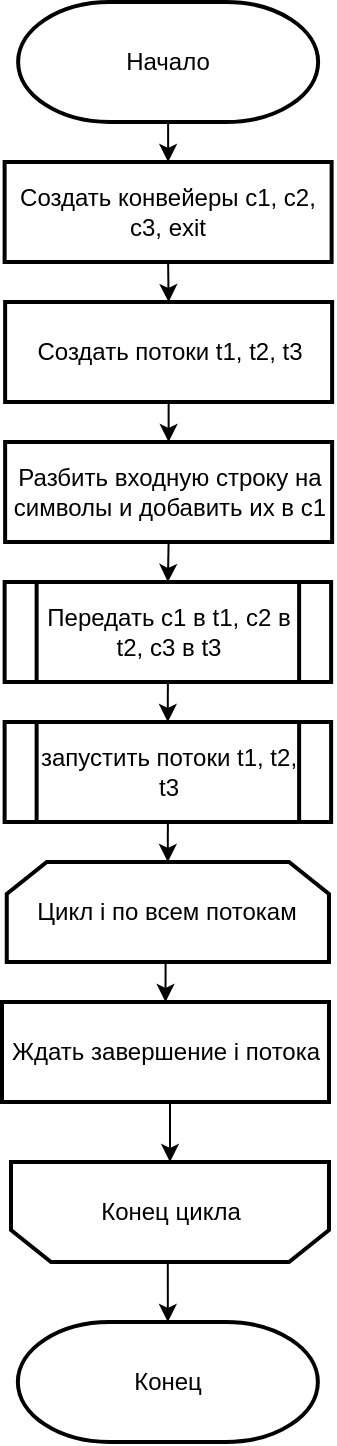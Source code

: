 <mxfile version="20.3.0" type="device" pages="4"><diagram id="E32UIKKo98m_66581oL_" name="Страница 1"><mxGraphModel dx="5688" dy="3428" grid="1" gridSize="10" guides="1" tooltips="1" connect="1" arrows="1" fold="1" page="1" pageScale="1" pageWidth="827" pageHeight="1169" math="0" shadow="0"><root><mxCell id="0"/><mxCell id="1" parent="0"/><mxCell id="l8XOeIo9uRo_1JEXff2n-2" value="Начало" style="strokeWidth=2;html=1;shape=mxgraph.flowchart.terminator;whiteSpace=wrap;" vertex="1" parent="1"><mxGeometry x="339.06" y="40" width="150" height="60" as="geometry"/></mxCell><mxCell id="l8XOeIo9uRo_1JEXff2n-4" style="edgeStyle=orthogonalEdgeStyle;rounded=0;orthogonalLoop=1;jettySize=auto;html=1;exitX=0.5;exitY=1;exitDx=0;exitDy=0;exitPerimeter=0;entryX=0.5;entryY=0;entryDx=0;entryDy=0;" edge="1" parent="1" target="l8XOeIo9uRo_1JEXff2n-6"><mxGeometry relative="1" as="geometry"><mxPoint x="414.06" y="100" as="sourcePoint"/></mxGeometry></mxCell><mxCell id="l8XOeIo9uRo_1JEXff2n-16" style="edgeStyle=orthogonalEdgeStyle;rounded=0;orthogonalLoop=1;jettySize=auto;html=1;exitX=0.5;exitY=1;exitDx=0;exitDy=0;entryX=0.5;entryY=0;entryDx=0;entryDy=0;" edge="1" parent="1" source="l8XOeIo9uRo_1JEXff2n-6" target="l8XOeIo9uRo_1JEXff2n-8"><mxGeometry relative="1" as="geometry"/></mxCell><mxCell id="l8XOeIo9uRo_1JEXff2n-6" value="Создать конвейеры c1, c2, c3, exit" style="rounded=0;whiteSpace=wrap;html=1;absoluteArcSize=1;arcSize=14;strokeWidth=2;" vertex="1" parent="1"><mxGeometry x="332.31" y="120" width="163.5" height="50" as="geometry"/></mxCell><mxCell id="l8XOeIo9uRo_1JEXff2n-18" style="edgeStyle=orthogonalEdgeStyle;rounded=0;orthogonalLoop=1;jettySize=auto;html=1;exitX=0.5;exitY=1;exitDx=0;exitDy=0;entryX=0.5;entryY=0;entryDx=0;entryDy=0;" edge="1" parent="1" source="l8XOeIo9uRo_1JEXff2n-7" target="l8XOeIo9uRo_1JEXff2n-10"><mxGeometry relative="1" as="geometry"/></mxCell><mxCell id="l8XOeIo9uRo_1JEXff2n-7" value="Разбить входную строку на символы и добавить их в c1" style="rounded=0;whiteSpace=wrap;html=1;absoluteArcSize=1;arcSize=14;strokeWidth=2;" vertex="1" parent="1"><mxGeometry x="332.56" y="260" width="163.5" height="50" as="geometry"/></mxCell><mxCell id="l8XOeIo9uRo_1JEXff2n-17" style="edgeStyle=orthogonalEdgeStyle;rounded=0;orthogonalLoop=1;jettySize=auto;html=1;exitX=0.5;exitY=1;exitDx=0;exitDy=0;" edge="1" parent="1" source="l8XOeIo9uRo_1JEXff2n-8" target="l8XOeIo9uRo_1JEXff2n-7"><mxGeometry relative="1" as="geometry"/></mxCell><mxCell id="l8XOeIo9uRo_1JEXff2n-8" value="Создать потоки t1, t2, t3" style="rounded=0;whiteSpace=wrap;html=1;absoluteArcSize=1;arcSize=14;strokeWidth=2;" vertex="1" parent="1"><mxGeometry x="332.56" y="190" width="163.5" height="50" as="geometry"/></mxCell><mxCell id="l8XOeIo9uRo_1JEXff2n-19" style="edgeStyle=orthogonalEdgeStyle;rounded=0;orthogonalLoop=1;jettySize=auto;html=1;exitX=0.5;exitY=1;exitDx=0;exitDy=0;" edge="1" parent="1" source="l8XOeIo9uRo_1JEXff2n-10" target="l8XOeIo9uRo_1JEXff2n-11"><mxGeometry relative="1" as="geometry"/></mxCell><mxCell id="l8XOeIo9uRo_1JEXff2n-10" value="Передать c1 в t1, c2 в t2, c3 в t3" style="shape=process;whiteSpace=wrap;html=1;backgroundOutline=1;strokeWidth=2;" vertex="1" parent="1"><mxGeometry x="332.31" y="330" width="163.25" height="50" as="geometry"/></mxCell><mxCell id="l8XOeIo9uRo_1JEXff2n-20" style="edgeStyle=orthogonalEdgeStyle;rounded=0;orthogonalLoop=1;jettySize=auto;html=1;exitX=0.5;exitY=1;exitDx=0;exitDy=0;" edge="1" parent="1" source="l8XOeIo9uRo_1JEXff2n-11" target="l8XOeIo9uRo_1JEXff2n-12"><mxGeometry relative="1" as="geometry"/></mxCell><mxCell id="l8XOeIo9uRo_1JEXff2n-11" value="запустить потоки t1, t2, t3" style="shape=process;whiteSpace=wrap;html=1;backgroundOutline=1;strokeWidth=2;" vertex="1" parent="1"><mxGeometry x="332.31" y="400" width="163.25" height="50" as="geometry"/></mxCell><mxCell id="l8XOeIo9uRo_1JEXff2n-21" style="edgeStyle=orthogonalEdgeStyle;rounded=0;orthogonalLoop=1;jettySize=auto;html=1;exitX=0.5;exitY=1;exitDx=0;exitDy=0;entryX=0.5;entryY=0;entryDx=0;entryDy=0;" edge="1" parent="1" source="l8XOeIo9uRo_1JEXff2n-12" target="l8XOeIo9uRo_1JEXff2n-14"><mxGeometry relative="1" as="geometry"/></mxCell><mxCell id="l8XOeIo9uRo_1JEXff2n-12" value="Цикл i по всем потокам" style="shape=loopLimit;whiteSpace=wrap;html=1;strokeWidth=2;direction=east;" vertex="1" parent="1"><mxGeometry x="333.38" y="470" width="161.12" height="50" as="geometry"/></mxCell><mxCell id="l8XOeIo9uRo_1JEXff2n-23" style="edgeStyle=orthogonalEdgeStyle;rounded=0;orthogonalLoop=1;jettySize=auto;html=1;exitX=0.5;exitY=0;exitDx=0;exitDy=0;entryX=0.5;entryY=0;entryDx=0;entryDy=0;entryPerimeter=0;" edge="1" parent="1" source="l8XOeIo9uRo_1JEXff2n-13" target="l8XOeIo9uRo_1JEXff2n-15"><mxGeometry relative="1" as="geometry"/></mxCell><mxCell id="l8XOeIo9uRo_1JEXff2n-13" value="Конец цикла" style="shape=loopLimit;whiteSpace=wrap;html=1;strokeWidth=2;direction=west;" vertex="1" parent="1"><mxGeometry x="335.5" y="620" width="159" height="50" as="geometry"/></mxCell><mxCell id="l8XOeIo9uRo_1JEXff2n-22" style="edgeStyle=orthogonalEdgeStyle;rounded=0;orthogonalLoop=1;jettySize=auto;html=1;exitX=0.5;exitY=1;exitDx=0;exitDy=0;entryX=0.5;entryY=1;entryDx=0;entryDy=0;" edge="1" parent="1" source="l8XOeIo9uRo_1JEXff2n-14" target="l8XOeIo9uRo_1JEXff2n-13"><mxGeometry relative="1" as="geometry"/></mxCell><mxCell id="l8XOeIo9uRo_1JEXff2n-14" value="Ждать завершение i потока" style="rounded=0;whiteSpace=wrap;html=1;absoluteArcSize=1;arcSize=14;strokeWidth=2;" vertex="1" parent="1"><mxGeometry x="331" y="540" width="163.5" height="50" as="geometry"/></mxCell><mxCell id="l8XOeIo9uRo_1JEXff2n-15" value="Конец" style="strokeWidth=2;html=1;shape=mxgraph.flowchart.terminator;whiteSpace=wrap;" vertex="1" parent="1"><mxGeometry x="338.93" y="700" width="150" height="60" as="geometry"/></mxCell></root></mxGraphModel></diagram><diagram id="MhUAc0QFXdBMwBmyqnd-" name="Страница 2"><mxGraphModel dx="4063" dy="1280" grid="1" gridSize="10" guides="1" tooltips="1" connect="1" arrows="1" fold="1" page="1" pageScale="1" pageWidth="827" pageHeight="1169" math="0" shadow="0"><root><mxCell id="0"/><mxCell id="1" parent="0"/><mxCell id="H8RCMjFW6pJNiMV5TP0Z-1" style="edgeStyle=orthogonalEdgeStyle;rounded=0;orthogonalLoop=1;jettySize=auto;html=1;exitX=0;exitY=0.5;exitDx=0;exitDy=0;exitPerimeter=0;entryX=0.5;entryY=0;entryDx=0;entryDy=0;entryPerimeter=0;" edge="1" parent="1" source="H8RCMjFW6pJNiMV5TP0Z-3" target="H8RCMjFW6pJNiMV5TP0Z-27"><mxGeometry relative="1" as="geometry"><mxPoint x="110" y="2161.765" as="targetPoint"/><Array as="points"><mxPoint x="150" y="1405"/><mxPoint x="150" y="2140"/><mxPoint x="255" y="2140"/></Array></mxGeometry></mxCell><mxCell id="H8RCMjFW6pJNiMV5TP0Z-2" style="edgeStyle=orthogonalEdgeStyle;rounded=0;orthogonalLoop=1;jettySize=auto;html=1;exitX=1;exitY=0.5;exitDx=0;exitDy=0;exitPerimeter=0;entryX=0.5;entryY=0;entryDx=0;entryDy=0;" edge="1" parent="1" source="H8RCMjFW6pJNiMV5TP0Z-3" target="H8RCMjFW6pJNiMV5TP0Z-15"><mxGeometry relative="1" as="geometry"/></mxCell><mxCell id="H8RCMjFW6pJNiMV5TP0Z-3" value="state = 1?" style="strokeWidth=2;html=1;shape=mxgraph.flowchart.decision;whiteSpace=wrap;" vertex="1" parent="1"><mxGeometry x="170.1" y="1370" width="160.19" height="70" as="geometry"/></mxCell><mxCell id="H8RCMjFW6pJNiMV5TP0Z-4" style="edgeStyle=orthogonalEdgeStyle;rounded=0;orthogonalLoop=1;jettySize=auto;html=1;exitX=0.5;exitY=1;exitDx=0;exitDy=0;exitPerimeter=0;entryX=0.5;entryY=0;entryDx=0;entryDy=0;" edge="1" parent="1" source="H8RCMjFW6pJNiMV5TP0Z-5" target="H8RCMjFW6pJNiMV5TP0Z-7"><mxGeometry relative="1" as="geometry"/></mxCell><mxCell id="H8RCMjFW6pJNiMV5TP0Z-5" value="Начало" style="strokeWidth=2;html=1;shape=mxgraph.flowchart.terminator;whiteSpace=wrap;" vertex="1" parent="1"><mxGeometry x="174.25" y="1190" width="150" height="60" as="geometry"/></mxCell><mxCell id="H8RCMjFW6pJNiMV5TP0Z-6" style="edgeStyle=orthogonalEdgeStyle;rounded=0;orthogonalLoop=1;jettySize=auto;html=1;exitX=0.5;exitY=1;exitDx=0;exitDy=0;entryX=0.5;entryY=0;entryDx=0;entryDy=0;entryPerimeter=0;" edge="1" parent="1" source="H8RCMjFW6pJNiMV5TP0Z-7" target="H8RCMjFW6pJNiMV5TP0Z-3"><mxGeometry relative="1" as="geometry"/></mxCell><mxCell id="H8RCMjFW6pJNiMV5TP0Z-7" value="state = 1, с1, c2" style="rounded=0;whiteSpace=wrap;html=1;absoluteArcSize=1;arcSize=14;strokeWidth=2;" vertex="1" parent="1"><mxGeometry x="168.45" y="1280" width="163.5" height="50" as="geometry"/></mxCell><mxCell id="H8RCMjFW6pJNiMV5TP0Z-8" style="edgeStyle=orthogonalEdgeStyle;rounded=0;orthogonalLoop=1;jettySize=auto;html=1;exitX=0.5;exitY=1;exitDx=0;exitDy=0;" edge="1" parent="1" source="H8RCMjFW6pJNiMV5TP0Z-9" target="H8RCMjFW6pJNiMV5TP0Z-17"><mxGeometry relative="1" as="geometry"/></mxCell><mxCell id="H8RCMjFW6pJNiMV5TP0Z-9" value="Получить элемент из очереди" style="shape=process;whiteSpace=wrap;html=1;backgroundOutline=1;strokeWidth=2;" vertex="1" parent="1"><mxGeometry x="317" y="1500" width="163.25" height="50" as="geometry"/></mxCell><mxCell id="H8RCMjFW6pJNiMV5TP0Z-10" style="edgeStyle=orthogonalEdgeStyle;rounded=0;orthogonalLoop=1;jettySize=auto;html=1;exitX=0.5;exitY=1;exitDx=0;exitDy=0;" edge="1" parent="1" source="H8RCMjFW6pJNiMV5TP0Z-11"><mxGeometry relative="1" as="geometry"><mxPoint x="400" y="1820" as="targetPoint"/></mxGeometry></mxCell><mxCell id="H8RCMjFW6pJNiMV5TP0Z-11" value="Обработать элемент шифром Цезаря" style="shape=process;whiteSpace=wrap;html=1;backgroundOutline=1;strokeWidth=2;" vertex="1" parent="1"><mxGeometry x="186.75" y="1729" width="163.25" height="50" as="geometry"/></mxCell><mxCell id="H8RCMjFW6pJNiMV5TP0Z-12" style="edgeStyle=orthogonalEdgeStyle;rounded=0;orthogonalLoop=1;jettySize=auto;html=1;exitX=0.5;exitY=1;exitDx=0;exitDy=0;" edge="1" parent="1" source="H8RCMjFW6pJNiMV5TP0Z-13" target="H8RCMjFW6pJNiMV5TP0Z-26"><mxGeometry relative="1" as="geometry"/></mxCell><mxCell id="H8RCMjFW6pJNiMV5TP0Z-13" value="Добавить элемент в c2" style="shape=process;whiteSpace=wrap;html=1;backgroundOutline=1;strokeWidth=2;" vertex="1" parent="1"><mxGeometry x="317" y="1910" width="163.25" height="50" as="geometry"/></mxCell><mxCell id="H8RCMjFW6pJNiMV5TP0Z-14" style="edgeStyle=orthogonalEdgeStyle;rounded=0;orthogonalLoop=1;jettySize=auto;html=1;exitX=0.5;exitY=1;exitDx=0;exitDy=0;entryX=0.5;entryY=0;entryDx=0;entryDy=0;" edge="1" parent="1" source="H8RCMjFW6pJNiMV5TP0Z-15" target="H8RCMjFW6pJNiMV5TP0Z-9"><mxGeometry relative="1" as="geometry"/></mxCell><mxCell id="H8RCMjFW6pJNiMV5TP0Z-15" value="Заблокировать c1" style="shape=process;whiteSpace=wrap;html=1;backgroundOutline=1;strokeWidth=2;" vertex="1" parent="1"><mxGeometry x="317" y="1430" width="163.25" height="50" as="geometry"/></mxCell><mxCell id="H8RCMjFW6pJNiMV5TP0Z-16" style="edgeStyle=orthogonalEdgeStyle;rounded=0;orthogonalLoop=1;jettySize=auto;html=1;exitX=0.5;exitY=1;exitDx=0;exitDy=0;entryX=0.5;entryY=0;entryDx=0;entryDy=0;entryPerimeter=0;" edge="1" parent="1" source="H8RCMjFW6pJNiMV5TP0Z-17" target="H8RCMjFW6pJNiMV5TP0Z-20"><mxGeometry relative="1" as="geometry"/></mxCell><mxCell id="H8RCMjFW6pJNiMV5TP0Z-17" value="разблокировать c1" style="shape=process;whiteSpace=wrap;html=1;backgroundOutline=1;strokeWidth=2;" vertex="1" parent="1"><mxGeometry x="317" y="1570" width="163.25" height="50" as="geometry"/></mxCell><mxCell id="H8RCMjFW6pJNiMV5TP0Z-18" style="edgeStyle=orthogonalEdgeStyle;rounded=0;orthogonalLoop=1;jettySize=auto;html=1;exitX=1;exitY=0.5;exitDx=0;exitDy=0;exitPerimeter=0;entryX=0.5;entryY=0;entryDx=0;entryDy=0;" edge="1" parent="1" source="H8RCMjFW6pJNiMV5TP0Z-20" target="H8RCMjFW6pJNiMV5TP0Z-22"><mxGeometry relative="1" as="geometry"/></mxCell><mxCell id="H8RCMjFW6pJNiMV5TP0Z-19" style="edgeStyle=orthogonalEdgeStyle;rounded=0;orthogonalLoop=1;jettySize=auto;html=1;exitX=0;exitY=0.5;exitDx=0;exitDy=0;exitPerimeter=0;" edge="1" parent="1" source="H8RCMjFW6pJNiMV5TP0Z-20" target="H8RCMjFW6pJNiMV5TP0Z-11"><mxGeometry relative="1" as="geometry"/></mxCell><mxCell id="H8RCMjFW6pJNiMV5TP0Z-20" value="Полученный элемент последний?" style="strokeWidth=2;html=1;shape=mxgraph.flowchart.decision;whiteSpace=wrap;" vertex="1" parent="1"><mxGeometry x="317" y="1649" width="172.87" height="80" as="geometry"/></mxCell><mxCell id="H8RCMjFW6pJNiMV5TP0Z-21" style="edgeStyle=orthogonalEdgeStyle;rounded=0;orthogonalLoop=1;jettySize=auto;html=1;exitX=0.5;exitY=1;exitDx=0;exitDy=0;entryX=0.5;entryY=0;entryDx=0;entryDy=0;" edge="1" parent="1" source="H8RCMjFW6pJNiMV5TP0Z-22" target="H8RCMjFW6pJNiMV5TP0Z-24"><mxGeometry relative="1" as="geometry"/></mxCell><mxCell id="H8RCMjFW6pJNiMV5TP0Z-22" value="state = 0" style="rounded=0;whiteSpace=wrap;html=1;absoluteArcSize=1;arcSize=14;strokeWidth=2;" vertex="1" parent="1"><mxGeometry x="450" y="1729" width="163.5" height="50" as="geometry"/></mxCell><mxCell id="H8RCMjFW6pJNiMV5TP0Z-23" style="edgeStyle=orthogonalEdgeStyle;rounded=0;orthogonalLoop=1;jettySize=auto;html=1;exitX=0.5;exitY=1;exitDx=0;exitDy=0;entryX=0.5;entryY=0;entryDx=0;entryDy=0;" edge="1" parent="1" source="H8RCMjFW6pJNiMV5TP0Z-24" target="H8RCMjFW6pJNiMV5TP0Z-13"><mxGeometry relative="1" as="geometry"/></mxCell><mxCell id="H8RCMjFW6pJNiMV5TP0Z-24" value="Заблокировать c2" style="shape=process;whiteSpace=wrap;html=1;backgroundOutline=1;strokeWidth=2;" vertex="1" parent="1"><mxGeometry x="317" y="1820" width="163.25" height="50" as="geometry"/></mxCell><mxCell id="H8RCMjFW6pJNiMV5TP0Z-25" style="edgeStyle=orthogonalEdgeStyle;rounded=0;orthogonalLoop=1;jettySize=auto;html=1;exitX=0.5;exitY=1;exitDx=0;exitDy=0;" edge="1" parent="1" source="H8RCMjFW6pJNiMV5TP0Z-26"><mxGeometry relative="1" as="geometry"><mxPoint x="250" y="1350" as="targetPoint"/><Array as="points"><mxPoint x="399" y="2060"/><mxPoint x="640" y="2060"/><mxPoint x="640" y="1350"/></Array></mxGeometry></mxCell><mxCell id="H8RCMjFW6pJNiMV5TP0Z-26" value="разблокировать c2" style="shape=process;whiteSpace=wrap;html=1;backgroundOutline=1;strokeWidth=2;" vertex="1" parent="1"><mxGeometry x="317" y="1990" width="163.25" height="50" as="geometry"/></mxCell><mxCell id="H8RCMjFW6pJNiMV5TP0Z-27" value="Конец" style="strokeWidth=2;html=1;shape=mxgraph.flowchart.terminator;whiteSpace=wrap;" vertex="1" parent="1"><mxGeometry x="180.29" y="2210" width="150" height="60" as="geometry"/></mxCell></root></mxGraphModel></diagram><diagram id="-5kFd5zUdh4FCLtJvI7W" name="Страница 3"><mxGraphModel dx="4890" dy="1280" grid="1" gridSize="10" guides="1" tooltips="1" connect="1" arrows="1" fold="1" page="1" pageScale="1" pageWidth="827" pageHeight="1169" math="0" shadow="0"><root><mxCell id="0"/><mxCell id="1" parent="0"/><mxCell id="ERbgzGPYonxX2QDDKNHL-1" style="edgeStyle=orthogonalEdgeStyle;rounded=0;orthogonalLoop=1;jettySize=auto;html=1;exitX=0;exitY=0.5;exitDx=0;exitDy=0;exitPerimeter=0;entryX=0.5;entryY=0;entryDx=0;entryDy=0;entryPerimeter=0;" edge="1" parent="1" source="ERbgzGPYonxX2QDDKNHL-3" target="ERbgzGPYonxX2QDDKNHL-27"><mxGeometry relative="1" as="geometry"><mxPoint x="-680" y="2161.765" as="targetPoint"/><Array as="points"><mxPoint x="-640" y="1405"/><mxPoint x="-640" y="2140"/><mxPoint x="-535" y="2140"/></Array></mxGeometry></mxCell><mxCell id="ERbgzGPYonxX2QDDKNHL-2" style="edgeStyle=orthogonalEdgeStyle;rounded=0;orthogonalLoop=1;jettySize=auto;html=1;exitX=1;exitY=0.5;exitDx=0;exitDy=0;exitPerimeter=0;entryX=0.5;entryY=0;entryDx=0;entryDy=0;" edge="1" parent="1" source="ERbgzGPYonxX2QDDKNHL-3" target="ERbgzGPYonxX2QDDKNHL-15"><mxGeometry relative="1" as="geometry"/></mxCell><mxCell id="ERbgzGPYonxX2QDDKNHL-3" value="state = 1?" style="strokeWidth=2;html=1;shape=mxgraph.flowchart.decision;whiteSpace=wrap;" vertex="1" parent="1"><mxGeometry x="-619.9" y="1370" width="160.19" height="70" as="geometry"/></mxCell><mxCell id="ERbgzGPYonxX2QDDKNHL-4" style="edgeStyle=orthogonalEdgeStyle;rounded=0;orthogonalLoop=1;jettySize=auto;html=1;exitX=0.5;exitY=1;exitDx=0;exitDy=0;exitPerimeter=0;entryX=0.5;entryY=0;entryDx=0;entryDy=0;" edge="1" parent="1" source="ERbgzGPYonxX2QDDKNHL-5" target="ERbgzGPYonxX2QDDKNHL-7"><mxGeometry relative="1" as="geometry"/></mxCell><mxCell id="ERbgzGPYonxX2QDDKNHL-5" value="Начало" style="strokeWidth=2;html=1;shape=mxgraph.flowchart.terminator;whiteSpace=wrap;" vertex="1" parent="1"><mxGeometry x="-615.75" y="1190" width="150" height="60" as="geometry"/></mxCell><mxCell id="ERbgzGPYonxX2QDDKNHL-6" style="edgeStyle=orthogonalEdgeStyle;rounded=0;orthogonalLoop=1;jettySize=auto;html=1;exitX=0.5;exitY=1;exitDx=0;exitDy=0;entryX=0.5;entryY=0;entryDx=0;entryDy=0;entryPerimeter=0;" edge="1" parent="1" source="ERbgzGPYonxX2QDDKNHL-7" target="ERbgzGPYonxX2QDDKNHL-3"><mxGeometry relative="1" as="geometry"/></mxCell><mxCell id="ERbgzGPYonxX2QDDKNHL-7" value="state = 1, с3, exit" style="rounded=0;whiteSpace=wrap;html=1;absoluteArcSize=1;arcSize=14;strokeWidth=2;" vertex="1" parent="1"><mxGeometry x="-621.56" y="1270" width="163.5" height="50" as="geometry"/></mxCell><mxCell id="ERbgzGPYonxX2QDDKNHL-8" style="edgeStyle=orthogonalEdgeStyle;rounded=0;orthogonalLoop=1;jettySize=auto;html=1;exitX=0.5;exitY=1;exitDx=0;exitDy=0;" edge="1" parent="1" source="ERbgzGPYonxX2QDDKNHL-9" target="ERbgzGPYonxX2QDDKNHL-17"><mxGeometry relative="1" as="geometry"/></mxCell><mxCell id="ERbgzGPYonxX2QDDKNHL-9" value="Получить элемент из очереди" style="shape=process;whiteSpace=wrap;html=1;backgroundOutline=1;strokeWidth=2;" vertex="1" parent="1"><mxGeometry x="-473" y="1500" width="163.25" height="50" as="geometry"/></mxCell><mxCell id="ERbgzGPYonxX2QDDKNHL-10" style="edgeStyle=orthogonalEdgeStyle;rounded=0;orthogonalLoop=1;jettySize=auto;html=1;exitX=0.5;exitY=1;exitDx=0;exitDy=0;" edge="1" parent="1" source="ERbgzGPYonxX2QDDKNHL-11"><mxGeometry relative="1" as="geometry"><mxPoint x="-390" y="1820.0" as="targetPoint"/></mxGeometry></mxCell><mxCell id="ERbgzGPYonxX2QDDKNHL-11" value="Обработать элемент шифром Цезаря" style="shape=process;whiteSpace=wrap;html=1;backgroundOutline=1;strokeWidth=2;" vertex="1" parent="1"><mxGeometry x="-603.25" y="1729" width="163.25" height="50" as="geometry"/></mxCell><mxCell id="ERbgzGPYonxX2QDDKNHL-12" style="edgeStyle=orthogonalEdgeStyle;rounded=0;orthogonalLoop=1;jettySize=auto;html=1;exitX=0.5;exitY=1;exitDx=0;exitDy=0;" edge="1" parent="1" source="ERbgzGPYonxX2QDDKNHL-13" target="ERbgzGPYonxX2QDDKNHL-26"><mxGeometry relative="1" as="geometry"/></mxCell><mxCell id="ERbgzGPYonxX2QDDKNHL-13" value="Добавить элемент в exit" style="shape=process;whiteSpace=wrap;html=1;backgroundOutline=1;strokeWidth=2;" vertex="1" parent="1"><mxGeometry x="-473" y="1910" width="163.25" height="50" as="geometry"/></mxCell><mxCell id="ERbgzGPYonxX2QDDKNHL-14" style="edgeStyle=orthogonalEdgeStyle;rounded=0;orthogonalLoop=1;jettySize=auto;html=1;exitX=0.5;exitY=1;exitDx=0;exitDy=0;entryX=0.5;entryY=0;entryDx=0;entryDy=0;" edge="1" parent="1" source="ERbgzGPYonxX2QDDKNHL-15" target="ERbgzGPYonxX2QDDKNHL-9"><mxGeometry relative="1" as="geometry"/></mxCell><mxCell id="ERbgzGPYonxX2QDDKNHL-15" value="Заблокировать c3" style="shape=process;whiteSpace=wrap;html=1;backgroundOutline=1;strokeWidth=2;" vertex="1" parent="1"><mxGeometry x="-473" y="1430" width="163.25" height="50" as="geometry"/></mxCell><mxCell id="ERbgzGPYonxX2QDDKNHL-16" style="edgeStyle=orthogonalEdgeStyle;rounded=0;orthogonalLoop=1;jettySize=auto;html=1;exitX=0.5;exitY=1;exitDx=0;exitDy=0;entryX=0.5;entryY=0;entryDx=0;entryDy=0;entryPerimeter=0;" edge="1" parent="1" source="ERbgzGPYonxX2QDDKNHL-17" target="ERbgzGPYonxX2QDDKNHL-20"><mxGeometry relative="1" as="geometry"/></mxCell><mxCell id="ERbgzGPYonxX2QDDKNHL-17" value="разблокировать c3" style="shape=process;whiteSpace=wrap;html=1;backgroundOutline=1;strokeWidth=2;" vertex="1" parent="1"><mxGeometry x="-473" y="1570" width="163.25" height="50" as="geometry"/></mxCell><mxCell id="ERbgzGPYonxX2QDDKNHL-18" style="edgeStyle=orthogonalEdgeStyle;rounded=0;orthogonalLoop=1;jettySize=auto;html=1;exitX=1;exitY=0.5;exitDx=0;exitDy=0;exitPerimeter=0;entryX=0.5;entryY=0;entryDx=0;entryDy=0;" edge="1" parent="1" source="ERbgzGPYonxX2QDDKNHL-20" target="ERbgzGPYonxX2QDDKNHL-22"><mxGeometry relative="1" as="geometry"/></mxCell><mxCell id="ERbgzGPYonxX2QDDKNHL-19" style="edgeStyle=orthogonalEdgeStyle;rounded=0;orthogonalLoop=1;jettySize=auto;html=1;exitX=0;exitY=0.5;exitDx=0;exitDy=0;exitPerimeter=0;" edge="1" parent="1" source="ERbgzGPYonxX2QDDKNHL-20" target="ERbgzGPYonxX2QDDKNHL-11"><mxGeometry relative="1" as="geometry"/></mxCell><mxCell id="ERbgzGPYonxX2QDDKNHL-20" value="Полученный элемент последний?" style="strokeWidth=2;html=1;shape=mxgraph.flowchart.decision;whiteSpace=wrap;" vertex="1" parent="1"><mxGeometry x="-473" y="1649" width="172.87" height="80" as="geometry"/></mxCell><mxCell id="ERbgzGPYonxX2QDDKNHL-21" style="edgeStyle=orthogonalEdgeStyle;rounded=0;orthogonalLoop=1;jettySize=auto;html=1;exitX=0.5;exitY=1;exitDx=0;exitDy=0;entryX=0.5;entryY=0;entryDx=0;entryDy=0;" edge="1" parent="1" source="ERbgzGPYonxX2QDDKNHL-22" target="ERbgzGPYonxX2QDDKNHL-24"><mxGeometry relative="1" as="geometry"/></mxCell><mxCell id="ERbgzGPYonxX2QDDKNHL-22" value="state = 0" style="rounded=0;whiteSpace=wrap;html=1;absoluteArcSize=1;arcSize=14;strokeWidth=2;" vertex="1" parent="1"><mxGeometry x="-340" y="1729" width="163.5" height="50" as="geometry"/></mxCell><mxCell id="ERbgzGPYonxX2QDDKNHL-23" style="edgeStyle=orthogonalEdgeStyle;rounded=0;orthogonalLoop=1;jettySize=auto;html=1;exitX=0.5;exitY=1;exitDx=0;exitDy=0;entryX=0.5;entryY=0;entryDx=0;entryDy=0;" edge="1" parent="1" source="ERbgzGPYonxX2QDDKNHL-24" target="ERbgzGPYonxX2QDDKNHL-13"><mxGeometry relative="1" as="geometry"/></mxCell><mxCell id="ERbgzGPYonxX2QDDKNHL-24" value="Заблокировать exit" style="shape=process;whiteSpace=wrap;html=1;backgroundOutline=1;strokeWidth=2;" vertex="1" parent="1"><mxGeometry x="-473" y="1820" width="163.25" height="50" as="geometry"/></mxCell><mxCell id="ERbgzGPYonxX2QDDKNHL-25" style="edgeStyle=orthogonalEdgeStyle;rounded=0;orthogonalLoop=1;jettySize=auto;html=1;exitX=0.5;exitY=1;exitDx=0;exitDy=0;" edge="1" parent="1" source="ERbgzGPYonxX2QDDKNHL-26"><mxGeometry relative="1" as="geometry"><mxPoint x="-540" y="1350" as="targetPoint"/><Array as="points"><mxPoint x="-391" y="2060"/><mxPoint x="-140" y="2060"/><mxPoint x="-140" y="1350"/></Array></mxGeometry></mxCell><mxCell id="ERbgzGPYonxX2QDDKNHL-26" value="разблокировать exit" style="shape=process;whiteSpace=wrap;html=1;backgroundOutline=1;strokeWidth=2;" vertex="1" parent="1"><mxGeometry x="-473" y="1990" width="163.25" height="50" as="geometry"/></mxCell><mxCell id="ERbgzGPYonxX2QDDKNHL-27" value="Конец" style="strokeWidth=2;html=1;shape=mxgraph.flowchart.terminator;whiteSpace=wrap;" vertex="1" parent="1"><mxGeometry x="-609.71" y="2210" width="150" height="60" as="geometry"/></mxCell></root></mxGraphModel></diagram><diagram id="pdBjDbfJWjyv_1PQwFgK" name="Страница 4"><mxGraphModel dx="3412" dy="1558" grid="1" gridSize="10" guides="1" tooltips="1" connect="1" arrows="1" fold="1" page="1" pageScale="1" pageWidth="827" pageHeight="1169" math="0" shadow="0"><root><mxCell id="0"/><mxCell id="1" parent="0"/><mxCell id="dUZHdzLB4QWYLysAkPuP-1" style="edgeStyle=orthogonalEdgeStyle;rounded=0;orthogonalLoop=1;jettySize=auto;html=1;exitX=0;exitY=0.5;exitDx=0;exitDy=0;exitPerimeter=0;entryX=0.5;entryY=0;entryDx=0;entryDy=0;entryPerimeter=0;" edge="1" parent="1" source="dUZHdzLB4QWYLysAkPuP-3" target="dUZHdzLB4QWYLysAkPuP-27"><mxGeometry relative="1" as="geometry"><mxPoint x="-740" y="1051.765" as="targetPoint"/><Array as="points"><mxPoint x="-700" y="295"/><mxPoint x="-700" y="1030"/><mxPoint x="-595" y="1030"/></Array></mxGeometry></mxCell><mxCell id="dUZHdzLB4QWYLysAkPuP-2" style="edgeStyle=orthogonalEdgeStyle;rounded=0;orthogonalLoop=1;jettySize=auto;html=1;exitX=1;exitY=0.5;exitDx=0;exitDy=0;exitPerimeter=0;entryX=0.5;entryY=0;entryDx=0;entryDy=0;" edge="1" parent="1" source="dUZHdzLB4QWYLysAkPuP-3" target="dUZHdzLB4QWYLysAkPuP-15"><mxGeometry relative="1" as="geometry"/></mxCell><mxCell id="dUZHdzLB4QWYLysAkPuP-3" value="state = 1?" style="strokeWidth=2;html=1;shape=mxgraph.flowchart.decision;whiteSpace=wrap;" vertex="1" parent="1"><mxGeometry x="-679.9" y="260" width="160.19" height="70" as="geometry"/></mxCell><mxCell id="dUZHdzLB4QWYLysAkPuP-4" style="edgeStyle=orthogonalEdgeStyle;rounded=0;orthogonalLoop=1;jettySize=auto;html=1;exitX=0.5;exitY=1;exitDx=0;exitDy=0;exitPerimeter=0;entryX=0.5;entryY=0;entryDx=0;entryDy=0;" edge="1" parent="1" source="dUZHdzLB4QWYLysAkPuP-5" target="dUZHdzLB4QWYLysAkPuP-7"><mxGeometry relative="1" as="geometry"/></mxCell><mxCell id="dUZHdzLB4QWYLysAkPuP-5" value="Начало" style="strokeWidth=2;html=1;shape=mxgraph.flowchart.terminator;whiteSpace=wrap;" vertex="1" parent="1"><mxGeometry x="-675.75" y="80" width="150" height="60" as="geometry"/></mxCell><mxCell id="dUZHdzLB4QWYLysAkPuP-6" style="edgeStyle=orthogonalEdgeStyle;rounded=0;orthogonalLoop=1;jettySize=auto;html=1;exitX=0.5;exitY=1;exitDx=0;exitDy=0;entryX=0.5;entryY=0;entryDx=0;entryDy=0;entryPerimeter=0;" edge="1" parent="1" source="dUZHdzLB4QWYLysAkPuP-7" target="dUZHdzLB4QWYLysAkPuP-3"><mxGeometry relative="1" as="geometry"/></mxCell><mxCell id="dUZHdzLB4QWYLysAkPuP-7" value="state = 1, с2, c3" style="rounded=0;whiteSpace=wrap;html=1;absoluteArcSize=1;arcSize=14;strokeWidth=2;" vertex="1" parent="1"><mxGeometry x="-681.56" y="160" width="163.5" height="50" as="geometry"/></mxCell><mxCell id="dUZHdzLB4QWYLysAkPuP-8" style="edgeStyle=orthogonalEdgeStyle;rounded=0;orthogonalLoop=1;jettySize=auto;html=1;exitX=0.5;exitY=1;exitDx=0;exitDy=0;" edge="1" parent="1" source="dUZHdzLB4QWYLysAkPuP-9" target="dUZHdzLB4QWYLysAkPuP-17"><mxGeometry relative="1" as="geometry"/></mxCell><mxCell id="dUZHdzLB4QWYLysAkPuP-9" value="Получить элемент из очереди" style="shape=process;whiteSpace=wrap;html=1;backgroundOutline=1;strokeWidth=2;" vertex="1" parent="1"><mxGeometry x="-533" y="390" width="163.25" height="50" as="geometry"/></mxCell><mxCell id="dUZHdzLB4QWYLysAkPuP-10" style="edgeStyle=orthogonalEdgeStyle;rounded=0;orthogonalLoop=1;jettySize=auto;html=1;exitX=0.5;exitY=1;exitDx=0;exitDy=0;" edge="1" parent="1" source="dUZHdzLB4QWYLysAkPuP-11"><mxGeometry relative="1" as="geometry"><mxPoint x="-450" y="710.0" as="targetPoint"/></mxGeometry></mxCell><mxCell id="dUZHdzLB4QWYLysAkPuP-11" value="Обработать элемент XRO шифром&amp;nbsp;" style="shape=process;whiteSpace=wrap;html=1;backgroundOutline=1;strokeWidth=2;" vertex="1" parent="1"><mxGeometry x="-663.25" y="619" width="163.25" height="50" as="geometry"/></mxCell><mxCell id="dUZHdzLB4QWYLysAkPuP-12" style="edgeStyle=orthogonalEdgeStyle;rounded=0;orthogonalLoop=1;jettySize=auto;html=1;exitX=0.5;exitY=1;exitDx=0;exitDy=0;" edge="1" parent="1" source="dUZHdzLB4QWYLysAkPuP-13" target="dUZHdzLB4QWYLysAkPuP-26"><mxGeometry relative="1" as="geometry"/></mxCell><mxCell id="dUZHdzLB4QWYLysAkPuP-13" value="Добавить элемент в c3" style="shape=process;whiteSpace=wrap;html=1;backgroundOutline=1;strokeWidth=2;" vertex="1" parent="1"><mxGeometry x="-533" y="800" width="163.25" height="50" as="geometry"/></mxCell><mxCell id="dUZHdzLB4QWYLysAkPuP-14" style="edgeStyle=orthogonalEdgeStyle;rounded=0;orthogonalLoop=1;jettySize=auto;html=1;exitX=0.5;exitY=1;exitDx=0;exitDy=0;entryX=0.5;entryY=0;entryDx=0;entryDy=0;" edge="1" parent="1" source="dUZHdzLB4QWYLysAkPuP-15" target="dUZHdzLB4QWYLysAkPuP-9"><mxGeometry relative="1" as="geometry"/></mxCell><mxCell id="dUZHdzLB4QWYLysAkPuP-15" value="Заблокировать c2" style="shape=process;whiteSpace=wrap;html=1;backgroundOutline=1;strokeWidth=2;" vertex="1" parent="1"><mxGeometry x="-533" y="320" width="163.25" height="50" as="geometry"/></mxCell><mxCell id="dUZHdzLB4QWYLysAkPuP-16" style="edgeStyle=orthogonalEdgeStyle;rounded=0;orthogonalLoop=1;jettySize=auto;html=1;exitX=0.5;exitY=1;exitDx=0;exitDy=0;entryX=0.5;entryY=0;entryDx=0;entryDy=0;entryPerimeter=0;" edge="1" parent="1" source="dUZHdzLB4QWYLysAkPuP-17" target="dUZHdzLB4QWYLysAkPuP-20"><mxGeometry relative="1" as="geometry"/></mxCell><mxCell id="dUZHdzLB4QWYLysAkPuP-17" value="разблокировать c2" style="shape=process;whiteSpace=wrap;html=1;backgroundOutline=1;strokeWidth=2;" vertex="1" parent="1"><mxGeometry x="-533" y="460" width="163.25" height="50" as="geometry"/></mxCell><mxCell id="dUZHdzLB4QWYLysAkPuP-18" style="edgeStyle=orthogonalEdgeStyle;rounded=0;orthogonalLoop=1;jettySize=auto;html=1;exitX=1;exitY=0.5;exitDx=0;exitDy=0;exitPerimeter=0;entryX=0.5;entryY=0;entryDx=0;entryDy=0;" edge="1" parent="1" source="dUZHdzLB4QWYLysAkPuP-20" target="dUZHdzLB4QWYLysAkPuP-22"><mxGeometry relative="1" as="geometry"/></mxCell><mxCell id="dUZHdzLB4QWYLysAkPuP-19" style="edgeStyle=orthogonalEdgeStyle;rounded=0;orthogonalLoop=1;jettySize=auto;html=1;exitX=0;exitY=0.5;exitDx=0;exitDy=0;exitPerimeter=0;" edge="1" parent="1" source="dUZHdzLB4QWYLysAkPuP-20" target="dUZHdzLB4QWYLysAkPuP-11"><mxGeometry relative="1" as="geometry"/></mxCell><mxCell id="dUZHdzLB4QWYLysAkPuP-20" value="Полученный элемент последний?" style="strokeWidth=2;html=1;shape=mxgraph.flowchart.decision;whiteSpace=wrap;" vertex="1" parent="1"><mxGeometry x="-533" y="539" width="172.87" height="80" as="geometry"/></mxCell><mxCell id="dUZHdzLB4QWYLysAkPuP-21" style="edgeStyle=orthogonalEdgeStyle;rounded=0;orthogonalLoop=1;jettySize=auto;html=1;exitX=0.5;exitY=1;exitDx=0;exitDy=0;entryX=0.5;entryY=0;entryDx=0;entryDy=0;" edge="1" parent="1" source="dUZHdzLB4QWYLysAkPuP-22" target="dUZHdzLB4QWYLysAkPuP-24"><mxGeometry relative="1" as="geometry"/></mxCell><mxCell id="dUZHdzLB4QWYLysAkPuP-22" value="state = 0" style="rounded=0;whiteSpace=wrap;html=1;absoluteArcSize=1;arcSize=14;strokeWidth=2;" vertex="1" parent="1"><mxGeometry x="-400" y="619" width="163.5" height="50" as="geometry"/></mxCell><mxCell id="dUZHdzLB4QWYLysAkPuP-23" style="edgeStyle=orthogonalEdgeStyle;rounded=0;orthogonalLoop=1;jettySize=auto;html=1;exitX=0.5;exitY=1;exitDx=0;exitDy=0;entryX=0.5;entryY=0;entryDx=0;entryDy=0;" edge="1" parent="1" source="dUZHdzLB4QWYLysAkPuP-24" target="dUZHdzLB4QWYLysAkPuP-13"><mxGeometry relative="1" as="geometry"/></mxCell><mxCell id="dUZHdzLB4QWYLysAkPuP-24" value="Заблокировать c3" style="shape=process;whiteSpace=wrap;html=1;backgroundOutline=1;strokeWidth=2;" vertex="1" parent="1"><mxGeometry x="-533" y="710" width="163.25" height="50" as="geometry"/></mxCell><mxCell id="dUZHdzLB4QWYLysAkPuP-25" style="edgeStyle=orthogonalEdgeStyle;rounded=0;orthogonalLoop=1;jettySize=auto;html=1;exitX=0.5;exitY=1;exitDx=0;exitDy=0;" edge="1" parent="1" source="dUZHdzLB4QWYLysAkPuP-26"><mxGeometry relative="1" as="geometry"><mxPoint x="-600" y="240" as="targetPoint"/><Array as="points"><mxPoint x="-451" y="950"/><mxPoint x="-220" y="950"/><mxPoint x="-220" y="240"/></Array></mxGeometry></mxCell><mxCell id="dUZHdzLB4QWYLysAkPuP-26" value="разблокировать c3" style="shape=process;whiteSpace=wrap;html=1;backgroundOutline=1;strokeWidth=2;" vertex="1" parent="1"><mxGeometry x="-533" y="880" width="163.25" height="50" as="geometry"/></mxCell><mxCell id="dUZHdzLB4QWYLysAkPuP-27" value="Конец" style="strokeWidth=2;html=1;shape=mxgraph.flowchart.terminator;whiteSpace=wrap;" vertex="1" parent="1"><mxGeometry x="-669.71" y="1100" width="150" height="60" as="geometry"/></mxCell></root></mxGraphModel></diagram></mxfile>